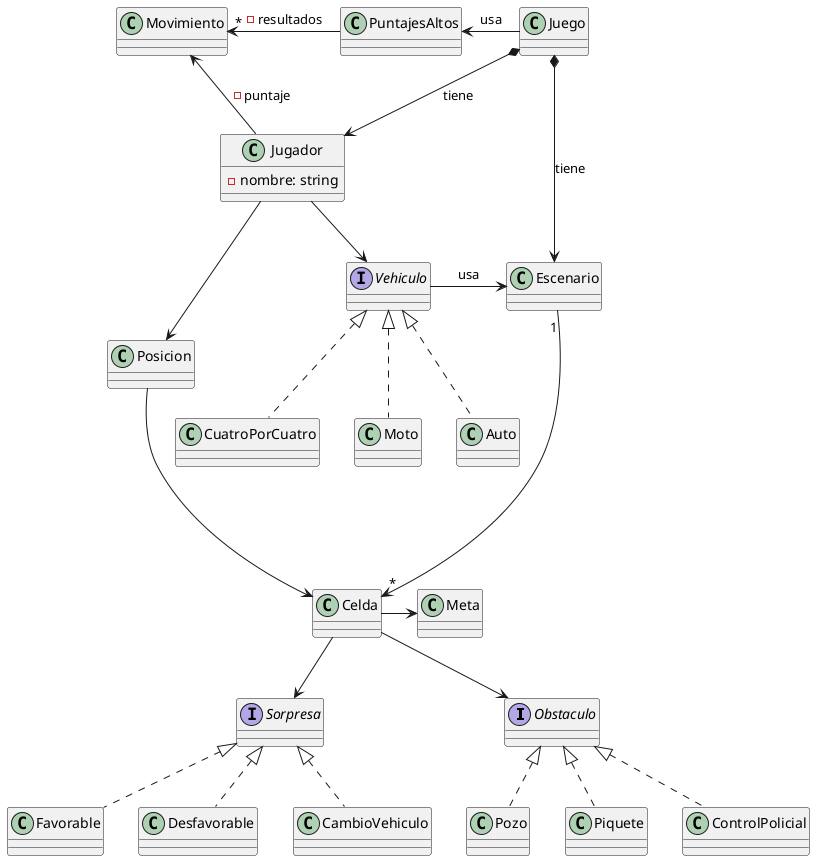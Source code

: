 @startuml
' Esto es un primer panorama de todos los clases/interfaces que
'se nos ocurrieron al principio.

' Luego pasamos al diagramas de secuencia, para pensar la interacción
'de cada clase con otras, se nos ocurrieron nuevas ideas, por lo que
'este diagrama de clases puede que no sea 100% congruente con los
'DSecuencia. Principalmente las relaciones, quien tiene a quien.


interface Obstaculo{}
interface Sorpresa{}
interface Vehiculo{}

'Clase/interfaz/Flag que identifique a una celda como el lugar
'a llegar.
class Meta{}

'Clase que representa el estado del jugador.
class Jugador{
    -nombre: string

'Nombre, Puntaje, Vehiculo...
}
class Juego{}

'Clase que encargada de la lógica del juego
'Clase que representa cada manzana del mapa.
class Celda{}

'Clase que encapsula el lugar donde se mueve el jugador/vehículo.
class Escenario{
'Podemos pensar al mapa como
'1. Una matriz dinámica de celdas
'2. un grafo ya que no tiene un tamaño fijo,
'por lo que la celda tendría conocimiento de sus adyacentes
}
'Clase encargada de tener puntajes de partidas anteriores
'ordenadas por cantidad de movimientos.

class PuntajesAltos{}
'Clase encargada de tener la información sobre la ubicación
'del jugador.
class Posicion{}

'Clase que encapsula la logica de movimientos.
class Movimiento{
'Se nos ocurrio para que que el jugador tenga un
'puntaje: Movimiento, para poder delegar la suma, resta,
'descuento o aumento de movimientos.
}

Obstaculo <|.. Pozo
Obstaculo <|.. Piquete
Obstaculo <|.. ControlPolicial


Favorable .up.|> Sorpresa
Desfavorable .up.|> Sorpresa
CambioVehiculo .up.|> Sorpresa


Vehiculo <|.. Moto
Vehiculo <|.. Auto
Vehiculo <|.. CuatroPorCuatro


Jugador <--up* Juego: tiene
Escenario <-right-* Juego: tiene
Juego -left-> PuntajesAltos:usa
Jugador -down-> Posicion
Jugador -down-> Vehiculo


Movimiento <-- Jugador: - puntaje
Movimiento"*"<- PuntajesAltos : - resultados

Celda --> Obstaculo
Celda -> Meta
Celda --> Sorpresa

Vehiculo -> Escenario: usa
Posicion --> Celda
Escenario "1"---->"*" Celda

@enduml